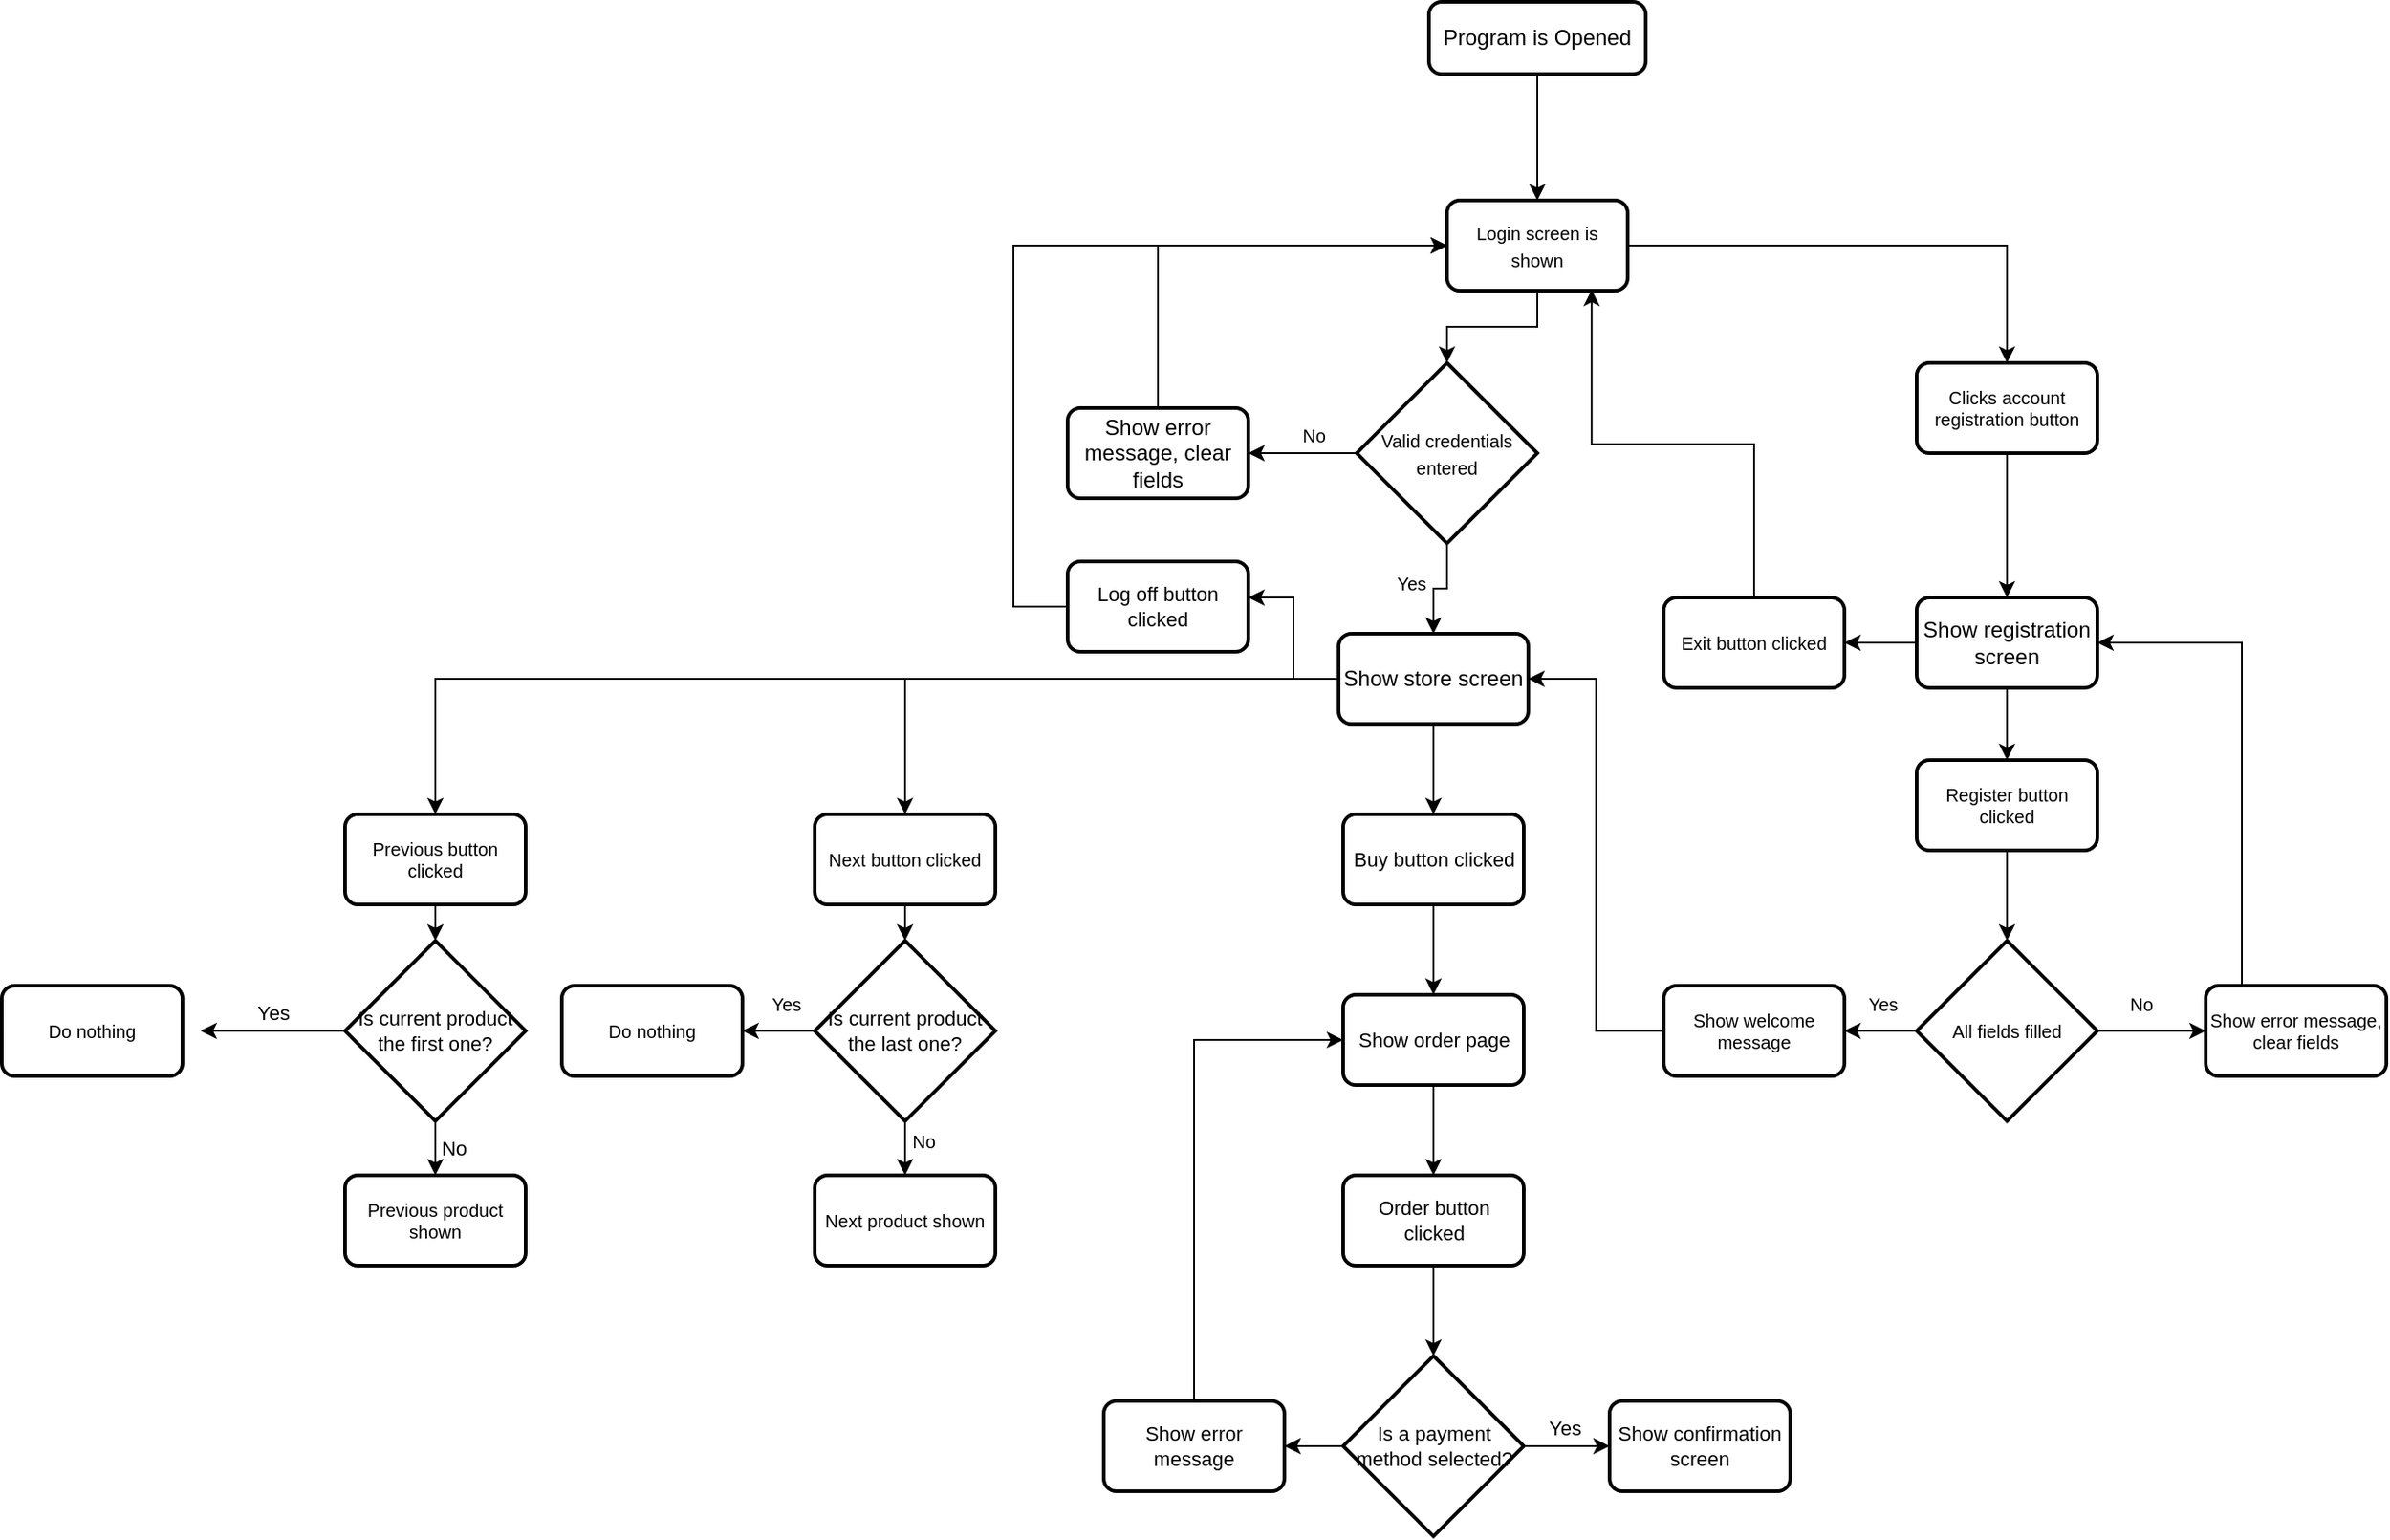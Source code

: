 <mxfile version="20.8.16" type="device"><diagram id="C5RBs43oDa-KdzZeNtuy" name="Page-1"><mxGraphModel dx="2245" dy="828" grid="1" gridSize="10" guides="1" tooltips="1" connect="1" arrows="1" fold="1" page="1" pageScale="1" pageWidth="827" pageHeight="1169" math="0" shadow="0"><root><mxCell id="WIyWlLk6GJQsqaUBKTNV-0"/><mxCell id="WIyWlLk6GJQsqaUBKTNV-1" parent="WIyWlLk6GJQsqaUBKTNV-0"/><mxCell id="sLVkNFn3_K7f3sFiK11g-3" style="edgeStyle=orthogonalEdgeStyle;rounded=0;orthogonalLoop=1;jettySize=auto;html=1;" parent="WIyWlLk6GJQsqaUBKTNV-1" source="sLVkNFn3_K7f3sFiK11g-1" target="sLVkNFn3_K7f3sFiK11g-2" edge="1"><mxGeometry relative="1" as="geometry"/></mxCell><mxCell id="sLVkNFn3_K7f3sFiK11g-1" value="Program is Opened" style="rounded=1;whiteSpace=wrap;html=1;absoluteArcSize=1;arcSize=14;strokeWidth=2;" parent="WIyWlLk6GJQsqaUBKTNV-1" vertex="1"><mxGeometry x="340" y="50" width="120" height="40" as="geometry"/></mxCell><mxCell id="sLVkNFn3_K7f3sFiK11g-24" style="edgeStyle=orthogonalEdgeStyle;rounded=0;orthogonalLoop=1;jettySize=auto;html=1;" parent="WIyWlLk6GJQsqaUBKTNV-1" source="sLVkNFn3_K7f3sFiK11g-2" target="sLVkNFn3_K7f3sFiK11g-22" edge="1"><mxGeometry relative="1" as="geometry"/></mxCell><mxCell id="sLVkNFn3_K7f3sFiK11g-26" style="edgeStyle=orthogonalEdgeStyle;rounded=0;orthogonalLoop=1;jettySize=auto;html=1;entryX=0.5;entryY=0;entryDx=0;entryDy=0;" parent="WIyWlLk6GJQsqaUBKTNV-1" source="sLVkNFn3_K7f3sFiK11g-2" target="sLVkNFn3_K7f3sFiK11g-67" edge="1"><mxGeometry relative="1" as="geometry"><mxPoint x="660" y="230" as="targetPoint"/></mxGeometry></mxCell><mxCell id="sLVkNFn3_K7f3sFiK11g-2" value="&lt;font style=&quot;font-size: 10px;&quot;&gt;Login screen is shown&lt;/font&gt;" style="rounded=1;whiteSpace=wrap;html=1;absoluteArcSize=1;arcSize=14;strokeWidth=2;" parent="WIyWlLk6GJQsqaUBKTNV-1" vertex="1"><mxGeometry x="350" y="160" width="100" height="50" as="geometry"/></mxCell><mxCell id="sLVkNFn3_K7f3sFiK11g-37" style="edgeStyle=orthogonalEdgeStyle;rounded=0;orthogonalLoop=1;jettySize=auto;html=1;entryX=0;entryY=0.5;entryDx=0;entryDy=0;fontSize=10;" parent="WIyWlLk6GJQsqaUBKTNV-1" source="sLVkNFn3_K7f3sFiK11g-5" target="sLVkNFn3_K7f3sFiK11g-2" edge="1"><mxGeometry relative="1" as="geometry"><Array as="points"><mxPoint x="190" y="185"/></Array></mxGeometry></mxCell><mxCell id="sLVkNFn3_K7f3sFiK11g-5" value="Show error message, clear fields" style="rounded=1;whiteSpace=wrap;html=1;absoluteArcSize=1;arcSize=14;strokeWidth=2;" parent="WIyWlLk6GJQsqaUBKTNV-1" vertex="1"><mxGeometry x="140" y="275" width="100" height="50" as="geometry"/></mxCell><mxCell id="sLVkNFn3_K7f3sFiK11g-41" style="edgeStyle=orthogonalEdgeStyle;rounded=0;orthogonalLoop=1;jettySize=auto;html=1;fontSize=10;" parent="WIyWlLk6GJQsqaUBKTNV-1" source="sLVkNFn3_K7f3sFiK11g-7" target="sLVkNFn3_K7f3sFiK11g-62" edge="1"><mxGeometry relative="1" as="geometry"><mxPoint x="660" y="460" as="targetPoint"/></mxGeometry></mxCell><mxCell id="sLVkNFn3_K7f3sFiK11g-65" style="edgeStyle=orthogonalEdgeStyle;rounded=0;orthogonalLoop=1;jettySize=auto;html=1;entryX=1;entryY=0.5;entryDx=0;entryDy=0;fontSize=10;" parent="WIyWlLk6GJQsqaUBKTNV-1" source="sLVkNFn3_K7f3sFiK11g-7" target="sLVkNFn3_K7f3sFiK11g-64" edge="1"><mxGeometry relative="1" as="geometry"/></mxCell><mxCell id="sLVkNFn3_K7f3sFiK11g-7" value="Show registration screen" style="rounded=1;whiteSpace=wrap;html=1;absoluteArcSize=1;arcSize=14;strokeWidth=2;" parent="WIyWlLk6GJQsqaUBKTNV-1" vertex="1"><mxGeometry x="610" y="380" width="100" height="50" as="geometry"/></mxCell><mxCell id="sLVkNFn3_K7f3sFiK11g-85" style="edgeStyle=orthogonalEdgeStyle;rounded=0;orthogonalLoop=1;jettySize=auto;html=1;entryX=0.5;entryY=0;entryDx=0;entryDy=0;fontSize=11;" parent="WIyWlLk6GJQsqaUBKTNV-1" source="sLVkNFn3_K7f3sFiK11g-8" target="sLVkNFn3_K7f3sFiK11g-81" edge="1"><mxGeometry relative="1" as="geometry"/></mxCell><mxCell id="sLVkNFn3_K7f3sFiK11g-92" style="edgeStyle=orthogonalEdgeStyle;rounded=0;orthogonalLoop=1;jettySize=auto;html=1;entryX=1;entryY=0.4;entryDx=0;entryDy=0;entryPerimeter=0;fontSize=11;" parent="WIyWlLk6GJQsqaUBKTNV-1" source="sLVkNFn3_K7f3sFiK11g-8" target="sLVkNFn3_K7f3sFiK11g-91" edge="1"><mxGeometry relative="1" as="geometry"/></mxCell><mxCell id="sLVkNFn3_K7f3sFiK11g-94" style="edgeStyle=orthogonalEdgeStyle;rounded=0;orthogonalLoop=1;jettySize=auto;html=1;fontSize=11;" parent="WIyWlLk6GJQsqaUBKTNV-1" source="sLVkNFn3_K7f3sFiK11g-8" target="sLVkNFn3_K7f3sFiK11g-69" edge="1"><mxGeometry relative="1" as="geometry"/></mxCell><mxCell id="sLVkNFn3_K7f3sFiK11g-96" style="edgeStyle=orthogonalEdgeStyle;rounded=0;orthogonalLoop=1;jettySize=auto;html=1;entryX=0.5;entryY=0;entryDx=0;entryDy=0;fontSize=11;" parent="WIyWlLk6GJQsqaUBKTNV-1" source="sLVkNFn3_K7f3sFiK11g-8" target="sLVkNFn3_K7f3sFiK11g-95" edge="1"><mxGeometry relative="1" as="geometry"/></mxCell><mxCell id="sLVkNFn3_K7f3sFiK11g-8" value="Show store screen" style="rounded=1;whiteSpace=wrap;html=1;absoluteArcSize=1;arcSize=14;strokeWidth=2;" parent="WIyWlLk6GJQsqaUBKTNV-1" vertex="1"><mxGeometry x="290" y="400" width="105" height="50" as="geometry"/></mxCell><mxCell id="sLVkNFn3_K7f3sFiK11g-33" style="edgeStyle=orthogonalEdgeStyle;rounded=0;orthogonalLoop=1;jettySize=auto;html=1;fontSize=10;" parent="WIyWlLk6GJQsqaUBKTNV-1" source="sLVkNFn3_K7f3sFiK11g-22" target="sLVkNFn3_K7f3sFiK11g-8" edge="1"><mxGeometry relative="1" as="geometry"/></mxCell><mxCell id="sLVkNFn3_K7f3sFiK11g-34" value="Yes" style="edgeLabel;html=1;align=center;verticalAlign=middle;resizable=0;points=[];fontSize=10;" parent="sLVkNFn3_K7f3sFiK11g-33" vertex="1" connectable="0"><mxGeometry x="-0.257" y="2" relative="1" as="geometry"><mxPoint x="-22" as="offset"/></mxGeometry></mxCell><mxCell id="sLVkNFn3_K7f3sFiK11g-35" style="edgeStyle=orthogonalEdgeStyle;rounded=0;orthogonalLoop=1;jettySize=auto;html=1;entryX=1;entryY=0.5;entryDx=0;entryDy=0;fontSize=10;" parent="WIyWlLk6GJQsqaUBKTNV-1" source="sLVkNFn3_K7f3sFiK11g-22" target="sLVkNFn3_K7f3sFiK11g-5" edge="1"><mxGeometry relative="1" as="geometry"/></mxCell><mxCell id="sLVkNFn3_K7f3sFiK11g-36" value="No" style="edgeLabel;html=1;align=center;verticalAlign=middle;resizable=0;points=[];fontSize=10;" parent="sLVkNFn3_K7f3sFiK11g-35" vertex="1" connectable="0"><mxGeometry x="-0.195" relative="1" as="geometry"><mxPoint y="-10" as="offset"/></mxGeometry></mxCell><mxCell id="sLVkNFn3_K7f3sFiK11g-22" value="&lt;font style=&quot;font-size: 10px;&quot;&gt;Valid credentials entered&lt;/font&gt;" style="strokeWidth=2;html=1;shape=mxgraph.flowchart.decision;whiteSpace=wrap;" parent="WIyWlLk6GJQsqaUBKTNV-1" vertex="1"><mxGeometry x="300" y="250" width="100" height="100" as="geometry"/></mxCell><mxCell id="sLVkNFn3_K7f3sFiK11g-42" style="edgeStyle=orthogonalEdgeStyle;rounded=0;orthogonalLoop=1;jettySize=auto;html=1;entryX=0;entryY=0.5;entryDx=0;entryDy=0;fontSize=10;exitX=1;exitY=0.5;exitDx=0;exitDy=0;exitPerimeter=0;" parent="WIyWlLk6GJQsqaUBKTNV-1" source="sLVkNFn3_K7f3sFiK11g-39" target="sLVkNFn3_K7f3sFiK11g-44" edge="1"><mxGeometry relative="1" as="geometry"><mxPoint x="730" y="620" as="sourcePoint"/><Array as="points"/></mxGeometry></mxCell><mxCell id="sLVkNFn3_K7f3sFiK11g-43" value="No" style="edgeLabel;html=1;align=center;verticalAlign=middle;resizable=0;points=[];fontSize=10;" parent="sLVkNFn3_K7f3sFiK11g-42" vertex="1" connectable="0"><mxGeometry x="0.141" y="2" relative="1" as="geometry"><mxPoint x="-10" y="-13" as="offset"/></mxGeometry></mxCell><mxCell id="sLVkNFn3_K7f3sFiK11g-48" style="edgeStyle=orthogonalEdgeStyle;rounded=0;orthogonalLoop=1;jettySize=auto;html=1;entryX=1;entryY=0.5;entryDx=0;entryDy=0;fontSize=10;" parent="WIyWlLk6GJQsqaUBKTNV-1" source="sLVkNFn3_K7f3sFiK11g-39" target="sLVkNFn3_K7f3sFiK11g-47" edge="1"><mxGeometry relative="1" as="geometry"/></mxCell><mxCell id="sLVkNFn3_K7f3sFiK11g-61" value="Yes" style="edgeLabel;html=1;align=center;verticalAlign=middle;resizable=0;points=[];fontSize=10;" parent="sLVkNFn3_K7f3sFiK11g-48" vertex="1" connectable="0"><mxGeometry x="-0.784" relative="1" as="geometry"><mxPoint x="-15" y="-15" as="offset"/></mxGeometry></mxCell><mxCell id="sLVkNFn3_K7f3sFiK11g-39" value="All fields filled" style="strokeWidth=2;html=1;shape=mxgraph.flowchart.decision;whiteSpace=wrap;fontSize=10;" parent="WIyWlLk6GJQsqaUBKTNV-1" vertex="1"><mxGeometry x="610" y="570" width="100" height="100" as="geometry"/></mxCell><mxCell id="sLVkNFn3_K7f3sFiK11g-46" style="edgeStyle=orthogonalEdgeStyle;rounded=0;orthogonalLoop=1;jettySize=auto;html=1;entryX=1;entryY=0.5;entryDx=0;entryDy=0;fontSize=10;" parent="WIyWlLk6GJQsqaUBKTNV-1" source="sLVkNFn3_K7f3sFiK11g-44" target="sLVkNFn3_K7f3sFiK11g-7" edge="1"><mxGeometry relative="1" as="geometry"><Array as="points"><mxPoint x="790" y="405"/></Array></mxGeometry></mxCell><mxCell id="sLVkNFn3_K7f3sFiK11g-44" value="Show error message, clear fields" style="rounded=1;whiteSpace=wrap;html=1;absoluteArcSize=1;arcSize=14;strokeWidth=2;fontSize=10;" parent="WIyWlLk6GJQsqaUBKTNV-1" vertex="1"><mxGeometry x="770" y="595" width="100" height="50" as="geometry"/></mxCell><mxCell id="sLVkNFn3_K7f3sFiK11g-49" style="edgeStyle=orthogonalEdgeStyle;rounded=0;orthogonalLoop=1;jettySize=auto;html=1;entryX=1;entryY=0.5;entryDx=0;entryDy=0;fontSize=10;" parent="WIyWlLk6GJQsqaUBKTNV-1" source="sLVkNFn3_K7f3sFiK11g-47" target="sLVkNFn3_K7f3sFiK11g-8" edge="1"><mxGeometry relative="1" as="geometry"/></mxCell><mxCell id="sLVkNFn3_K7f3sFiK11g-47" value="Show welcome message" style="rounded=1;whiteSpace=wrap;html=1;absoluteArcSize=1;arcSize=14;strokeWidth=2;fontSize=10;" parent="WIyWlLk6GJQsqaUBKTNV-1" vertex="1"><mxGeometry x="470" y="595" width="100" height="50" as="geometry"/></mxCell><mxCell id="sLVkNFn3_K7f3sFiK11g-63" style="edgeStyle=orthogonalEdgeStyle;rounded=0;orthogonalLoop=1;jettySize=auto;html=1;entryX=0.5;entryY=0;entryDx=0;entryDy=0;entryPerimeter=0;fontSize=10;" parent="WIyWlLk6GJQsqaUBKTNV-1" source="sLVkNFn3_K7f3sFiK11g-62" target="sLVkNFn3_K7f3sFiK11g-39" edge="1"><mxGeometry relative="1" as="geometry"/></mxCell><mxCell id="sLVkNFn3_K7f3sFiK11g-62" value="Register button clicked" style="rounded=1;whiteSpace=wrap;html=1;absoluteArcSize=1;arcSize=14;strokeWidth=2;fontSize=10;" parent="WIyWlLk6GJQsqaUBKTNV-1" vertex="1"><mxGeometry x="610" y="470" width="100" height="50" as="geometry"/></mxCell><mxCell id="sLVkNFn3_K7f3sFiK11g-66" style="edgeStyle=orthogonalEdgeStyle;rounded=0;orthogonalLoop=1;jettySize=auto;html=1;entryX=0.801;entryY=0.989;entryDx=0;entryDy=0;entryPerimeter=0;fontSize=10;exitX=0.5;exitY=0;exitDx=0;exitDy=0;" parent="WIyWlLk6GJQsqaUBKTNV-1" source="sLVkNFn3_K7f3sFiK11g-64" target="sLVkNFn3_K7f3sFiK11g-2" edge="1"><mxGeometry relative="1" as="geometry"/></mxCell><mxCell id="sLVkNFn3_K7f3sFiK11g-64" value="Exit button clicked" style="rounded=1;whiteSpace=wrap;html=1;absoluteArcSize=1;arcSize=14;strokeWidth=2;fontSize=10;" parent="WIyWlLk6GJQsqaUBKTNV-1" vertex="1"><mxGeometry x="470" y="380" width="100" height="50" as="geometry"/></mxCell><mxCell id="sLVkNFn3_K7f3sFiK11g-68" style="edgeStyle=orthogonalEdgeStyle;rounded=0;orthogonalLoop=1;jettySize=auto;html=1;fontSize=10;" parent="WIyWlLk6GJQsqaUBKTNV-1" source="sLVkNFn3_K7f3sFiK11g-67" target="sLVkNFn3_K7f3sFiK11g-7" edge="1"><mxGeometry relative="1" as="geometry"/></mxCell><mxCell id="sLVkNFn3_K7f3sFiK11g-67" value="Clicks account registration button" style="rounded=1;whiteSpace=wrap;html=1;absoluteArcSize=1;arcSize=14;strokeWidth=2;fontSize=10;" parent="WIyWlLk6GJQsqaUBKTNV-1" vertex="1"><mxGeometry x="610" y="250" width="100" height="50" as="geometry"/></mxCell><mxCell id="sLVkNFn3_K7f3sFiK11g-77" style="edgeStyle=orthogonalEdgeStyle;rounded=0;orthogonalLoop=1;jettySize=auto;html=1;entryX=0.5;entryY=0;entryDx=0;entryDy=0;entryPerimeter=0;fontSize=10;" parent="WIyWlLk6GJQsqaUBKTNV-1" source="sLVkNFn3_K7f3sFiK11g-69" target="sLVkNFn3_K7f3sFiK11g-74" edge="1"><mxGeometry relative="1" as="geometry"/></mxCell><mxCell id="sLVkNFn3_K7f3sFiK11g-69" value="Next button clicked" style="rounded=1;whiteSpace=wrap;html=1;absoluteArcSize=1;arcSize=14;strokeWidth=2;fontSize=10;" parent="WIyWlLk6GJQsqaUBKTNV-1" vertex="1"><mxGeometry y="500" width="100" height="50" as="geometry"/></mxCell><mxCell id="sLVkNFn3_K7f3sFiK11g-70" value="Next product shown" style="rounded=1;whiteSpace=wrap;html=1;absoluteArcSize=1;arcSize=14;strokeWidth=2;fontSize=10;" parent="WIyWlLk6GJQsqaUBKTNV-1" vertex="1"><mxGeometry y="700" width="100" height="50" as="geometry"/></mxCell><mxCell id="sLVkNFn3_K7f3sFiK11g-75" style="edgeStyle=orthogonalEdgeStyle;rounded=0;orthogonalLoop=1;jettySize=auto;html=1;entryX=0.5;entryY=0;entryDx=0;entryDy=0;fontSize=10;" parent="WIyWlLk6GJQsqaUBKTNV-1" source="sLVkNFn3_K7f3sFiK11g-74" target="sLVkNFn3_K7f3sFiK11g-70" edge="1"><mxGeometry relative="1" as="geometry"/></mxCell><mxCell id="sLVkNFn3_K7f3sFiK11g-76" value="No" style="edgeLabel;html=1;align=center;verticalAlign=middle;resizable=0;points=[];fontSize=10;" parent="sLVkNFn3_K7f3sFiK11g-75" vertex="1" connectable="0"><mxGeometry x="-0.861" relative="1" as="geometry"><mxPoint x="10" y="7" as="offset"/></mxGeometry></mxCell><mxCell id="sLVkNFn3_K7f3sFiK11g-79" style="edgeStyle=orthogonalEdgeStyle;rounded=0;orthogonalLoop=1;jettySize=auto;html=1;entryX=1;entryY=0.5;entryDx=0;entryDy=0;fontSize=10;" parent="WIyWlLk6GJQsqaUBKTNV-1" source="sLVkNFn3_K7f3sFiK11g-74" target="sLVkNFn3_K7f3sFiK11g-78" edge="1"><mxGeometry relative="1" as="geometry"/></mxCell><mxCell id="sLVkNFn3_K7f3sFiK11g-80" value="Yes" style="edgeLabel;html=1;align=center;verticalAlign=middle;resizable=0;points=[];fontSize=10;" parent="sLVkNFn3_K7f3sFiK11g-79" vertex="1" connectable="0"><mxGeometry x="-0.207" y="-1" relative="1" as="geometry"><mxPoint y="-14" as="offset"/></mxGeometry></mxCell><mxCell id="sLVkNFn3_K7f3sFiK11g-74" value="&lt;font style=&quot;font-size: 11px;&quot;&gt;Is current product the last one?&lt;/font&gt;" style="strokeWidth=2;html=1;shape=mxgraph.flowchart.decision;whiteSpace=wrap;fontSize=10;" parent="WIyWlLk6GJQsqaUBKTNV-1" vertex="1"><mxGeometry y="570" width="100" height="100" as="geometry"/></mxCell><mxCell id="sLVkNFn3_K7f3sFiK11g-78" value="Do nothing" style="rounded=1;whiteSpace=wrap;html=1;absoluteArcSize=1;arcSize=14;strokeWidth=2;fontSize=10;" parent="WIyWlLk6GJQsqaUBKTNV-1" vertex="1"><mxGeometry x="-140" y="595" width="100" height="50" as="geometry"/></mxCell><mxCell id="sLVkNFn3_K7f3sFiK11g-86" style="edgeStyle=orthogonalEdgeStyle;rounded=0;orthogonalLoop=1;jettySize=auto;html=1;entryX=0.5;entryY=0;entryDx=0;entryDy=0;entryPerimeter=0;fontSize=11;" parent="WIyWlLk6GJQsqaUBKTNV-1" source="sLVkNFn3_K7f3sFiK11g-81" target="sLVkNFn3_K7f3sFiK11g-83" edge="1"><mxGeometry relative="1" as="geometry"/></mxCell><mxCell id="sLVkNFn3_K7f3sFiK11g-81" value="Previous button clicked" style="rounded=1;whiteSpace=wrap;html=1;absoluteArcSize=1;arcSize=14;strokeWidth=2;fontSize=10;" parent="WIyWlLk6GJQsqaUBKTNV-1" vertex="1"><mxGeometry x="-260" y="500" width="100" height="50" as="geometry"/></mxCell><mxCell id="sLVkNFn3_K7f3sFiK11g-82" value="Previous product shown" style="rounded=1;whiteSpace=wrap;html=1;absoluteArcSize=1;arcSize=14;strokeWidth=2;fontSize=10;" parent="WIyWlLk6GJQsqaUBKTNV-1" vertex="1"><mxGeometry x="-260" y="700" width="100" height="50" as="geometry"/></mxCell><mxCell id="sLVkNFn3_K7f3sFiK11g-87" style="edgeStyle=orthogonalEdgeStyle;rounded=0;orthogonalLoop=1;jettySize=auto;html=1;fontSize=11;" parent="WIyWlLk6GJQsqaUBKTNV-1" source="sLVkNFn3_K7f3sFiK11g-83" edge="1"><mxGeometry relative="1" as="geometry"><mxPoint x="-340" y="620" as="targetPoint"/></mxGeometry></mxCell><mxCell id="sLVkNFn3_K7f3sFiK11g-88" style="edgeStyle=orthogonalEdgeStyle;rounded=0;orthogonalLoop=1;jettySize=auto;html=1;entryX=0.5;entryY=0;entryDx=0;entryDy=0;fontSize=11;" parent="WIyWlLk6GJQsqaUBKTNV-1" source="sLVkNFn3_K7f3sFiK11g-83" target="sLVkNFn3_K7f3sFiK11g-82" edge="1"><mxGeometry relative="1" as="geometry"/></mxCell><mxCell id="sLVkNFn3_K7f3sFiK11g-83" value="&lt;font style=&quot;font-size: 11px;&quot;&gt;Is current product the first one?&lt;/font&gt;" style="strokeWidth=2;html=1;shape=mxgraph.flowchart.decision;whiteSpace=wrap;fontSize=10;" parent="WIyWlLk6GJQsqaUBKTNV-1" vertex="1"><mxGeometry x="-260" y="570" width="100" height="100" as="geometry"/></mxCell><mxCell id="sLVkNFn3_K7f3sFiK11g-84" value="Do nothing" style="rounded=1;whiteSpace=wrap;html=1;absoluteArcSize=1;arcSize=14;strokeWidth=2;fontSize=10;" parent="WIyWlLk6GJQsqaUBKTNV-1" vertex="1"><mxGeometry x="-450" y="595" width="100" height="50" as="geometry"/></mxCell><mxCell id="sLVkNFn3_K7f3sFiK11g-89" value="Yes" style="text;html=1;align=center;verticalAlign=middle;resizable=0;points=[];autosize=1;strokeColor=none;fillColor=none;fontSize=11;" parent="WIyWlLk6GJQsqaUBKTNV-1" vertex="1"><mxGeometry x="-320" y="595" width="40" height="30" as="geometry"/></mxCell><mxCell id="sLVkNFn3_K7f3sFiK11g-90" value="No" style="text;html=1;align=center;verticalAlign=middle;resizable=0;points=[];autosize=1;strokeColor=none;fillColor=none;fontSize=11;" parent="WIyWlLk6GJQsqaUBKTNV-1" vertex="1"><mxGeometry x="-220" y="670" width="40" height="30" as="geometry"/></mxCell><mxCell id="sLVkNFn3_K7f3sFiK11g-93" style="edgeStyle=orthogonalEdgeStyle;rounded=0;orthogonalLoop=1;jettySize=auto;html=1;entryX=0;entryY=0.5;entryDx=0;entryDy=0;fontSize=11;" parent="WIyWlLk6GJQsqaUBKTNV-1" source="sLVkNFn3_K7f3sFiK11g-91" target="sLVkNFn3_K7f3sFiK11g-2" edge="1"><mxGeometry relative="1" as="geometry"><Array as="points"><mxPoint x="110" y="385"/><mxPoint x="110" y="185"/></Array></mxGeometry></mxCell><mxCell id="sLVkNFn3_K7f3sFiK11g-91" value="Log off button clicked" style="rounded=1;whiteSpace=wrap;html=1;absoluteArcSize=1;arcSize=14;strokeWidth=2;fontSize=11;" parent="WIyWlLk6GJQsqaUBKTNV-1" vertex="1"><mxGeometry x="140" y="360" width="100" height="50" as="geometry"/></mxCell><mxCell id="sLVkNFn3_K7f3sFiK11g-98" style="edgeStyle=orthogonalEdgeStyle;rounded=0;orthogonalLoop=1;jettySize=auto;html=1;entryX=0.5;entryY=0;entryDx=0;entryDy=0;fontSize=11;" parent="WIyWlLk6GJQsqaUBKTNV-1" source="sLVkNFn3_K7f3sFiK11g-95" target="sLVkNFn3_K7f3sFiK11g-97" edge="1"><mxGeometry relative="1" as="geometry"/></mxCell><mxCell id="sLVkNFn3_K7f3sFiK11g-95" value="Buy button clicked" style="rounded=1;whiteSpace=wrap;html=1;absoluteArcSize=1;arcSize=14;strokeWidth=2;fontSize=11;" parent="WIyWlLk6GJQsqaUBKTNV-1" vertex="1"><mxGeometry x="292.5" y="500" width="100" height="50" as="geometry"/></mxCell><mxCell id="sLVkNFn3_K7f3sFiK11g-100" style="edgeStyle=orthogonalEdgeStyle;rounded=0;orthogonalLoop=1;jettySize=auto;html=1;entryX=0.5;entryY=0;entryDx=0;entryDy=0;fontSize=11;" parent="WIyWlLk6GJQsqaUBKTNV-1" source="sLVkNFn3_K7f3sFiK11g-97" target="sLVkNFn3_K7f3sFiK11g-99" edge="1"><mxGeometry relative="1" as="geometry"/></mxCell><mxCell id="sLVkNFn3_K7f3sFiK11g-97" value="Show order page" style="rounded=1;whiteSpace=wrap;html=1;absoluteArcSize=1;arcSize=14;strokeWidth=2;fontSize=11;" parent="WIyWlLk6GJQsqaUBKTNV-1" vertex="1"><mxGeometry x="292.5" y="600" width="100" height="50" as="geometry"/></mxCell><mxCell id="sLVkNFn3_K7f3sFiK11g-102" style="edgeStyle=orthogonalEdgeStyle;rounded=0;orthogonalLoop=1;jettySize=auto;html=1;entryX=0.5;entryY=0;entryDx=0;entryDy=0;entryPerimeter=0;fontSize=11;" parent="WIyWlLk6GJQsqaUBKTNV-1" source="sLVkNFn3_K7f3sFiK11g-99" target="sLVkNFn3_K7f3sFiK11g-101" edge="1"><mxGeometry relative="1" as="geometry"/></mxCell><mxCell id="sLVkNFn3_K7f3sFiK11g-99" value="Order button clicked" style="rounded=1;whiteSpace=wrap;html=1;absoluteArcSize=1;arcSize=14;strokeWidth=2;fontSize=11;" parent="WIyWlLk6GJQsqaUBKTNV-1" vertex="1"><mxGeometry x="292.5" y="700" width="100" height="50" as="geometry"/></mxCell><mxCell id="sLVkNFn3_K7f3sFiK11g-104" style="edgeStyle=orthogonalEdgeStyle;rounded=0;orthogonalLoop=1;jettySize=auto;html=1;entryX=0;entryY=0.5;entryDx=0;entryDy=0;fontSize=11;" parent="WIyWlLk6GJQsqaUBKTNV-1" source="sLVkNFn3_K7f3sFiK11g-101" target="sLVkNFn3_K7f3sFiK11g-103" edge="1"><mxGeometry relative="1" as="geometry"/></mxCell><mxCell id="sLVkNFn3_K7f3sFiK11g-105" value="Yes" style="edgeLabel;html=1;align=center;verticalAlign=middle;resizable=0;points=[];fontSize=11;" parent="sLVkNFn3_K7f3sFiK11g-104" vertex="1" connectable="0"><mxGeometry x="-0.151" y="1" relative="1" as="geometry"><mxPoint x="2" y="-9" as="offset"/></mxGeometry></mxCell><mxCell id="sLVkNFn3_K7f3sFiK11g-107" style="edgeStyle=orthogonalEdgeStyle;rounded=0;orthogonalLoop=1;jettySize=auto;html=1;entryX=1;entryY=0.5;entryDx=0;entryDy=0;fontSize=11;" parent="WIyWlLk6GJQsqaUBKTNV-1" source="sLVkNFn3_K7f3sFiK11g-101" target="sLVkNFn3_K7f3sFiK11g-106" edge="1"><mxGeometry relative="1" as="geometry"/></mxCell><mxCell id="sLVkNFn3_K7f3sFiK11g-101" value="Is a payment method selected?" style="strokeWidth=2;html=1;shape=mxgraph.flowchart.decision;whiteSpace=wrap;fontSize=11;" parent="WIyWlLk6GJQsqaUBKTNV-1" vertex="1"><mxGeometry x="292.5" y="800" width="100" height="100" as="geometry"/></mxCell><mxCell id="sLVkNFn3_K7f3sFiK11g-103" value="Show confirmation screen" style="rounded=1;whiteSpace=wrap;html=1;absoluteArcSize=1;arcSize=14;strokeWidth=2;fontSize=11;" parent="WIyWlLk6GJQsqaUBKTNV-1" vertex="1"><mxGeometry x="440" y="825" width="100" height="50" as="geometry"/></mxCell><mxCell id="sLVkNFn3_K7f3sFiK11g-108" style="edgeStyle=orthogonalEdgeStyle;rounded=0;orthogonalLoop=1;jettySize=auto;html=1;entryX=0;entryY=0.5;entryDx=0;entryDy=0;fontSize=11;" parent="WIyWlLk6GJQsqaUBKTNV-1" source="sLVkNFn3_K7f3sFiK11g-106" target="sLVkNFn3_K7f3sFiK11g-97" edge="1"><mxGeometry relative="1" as="geometry"><Array as="points"><mxPoint x="210" y="625"/></Array></mxGeometry></mxCell><mxCell id="sLVkNFn3_K7f3sFiK11g-106" value="Show error message" style="rounded=1;whiteSpace=wrap;html=1;absoluteArcSize=1;arcSize=14;strokeWidth=2;fontSize=11;" parent="WIyWlLk6GJQsqaUBKTNV-1" vertex="1"><mxGeometry x="160" y="825" width="100" height="50" as="geometry"/></mxCell></root></mxGraphModel></diagram></mxfile>